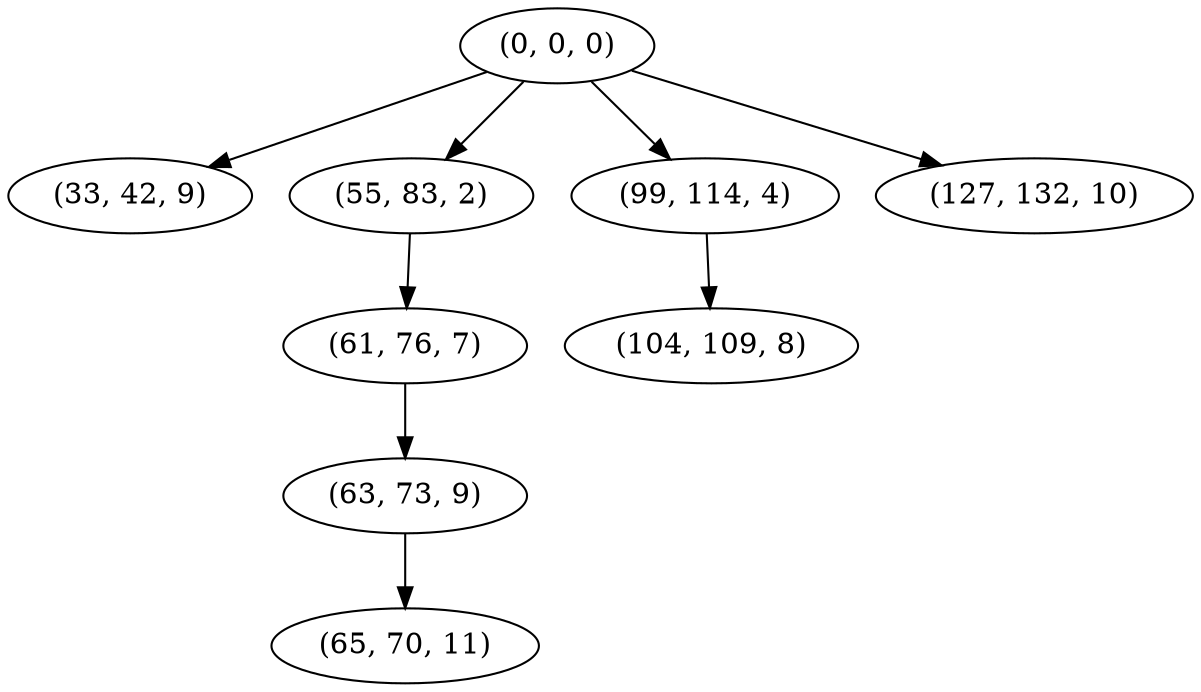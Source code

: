 digraph tree {
    "(0, 0, 0)";
    "(33, 42, 9)";
    "(55, 83, 2)";
    "(61, 76, 7)";
    "(63, 73, 9)";
    "(65, 70, 11)";
    "(99, 114, 4)";
    "(104, 109, 8)";
    "(127, 132, 10)";
    "(0, 0, 0)" -> "(33, 42, 9)";
    "(0, 0, 0)" -> "(55, 83, 2)";
    "(0, 0, 0)" -> "(99, 114, 4)";
    "(0, 0, 0)" -> "(127, 132, 10)";
    "(55, 83, 2)" -> "(61, 76, 7)";
    "(61, 76, 7)" -> "(63, 73, 9)";
    "(63, 73, 9)" -> "(65, 70, 11)";
    "(99, 114, 4)" -> "(104, 109, 8)";
}

